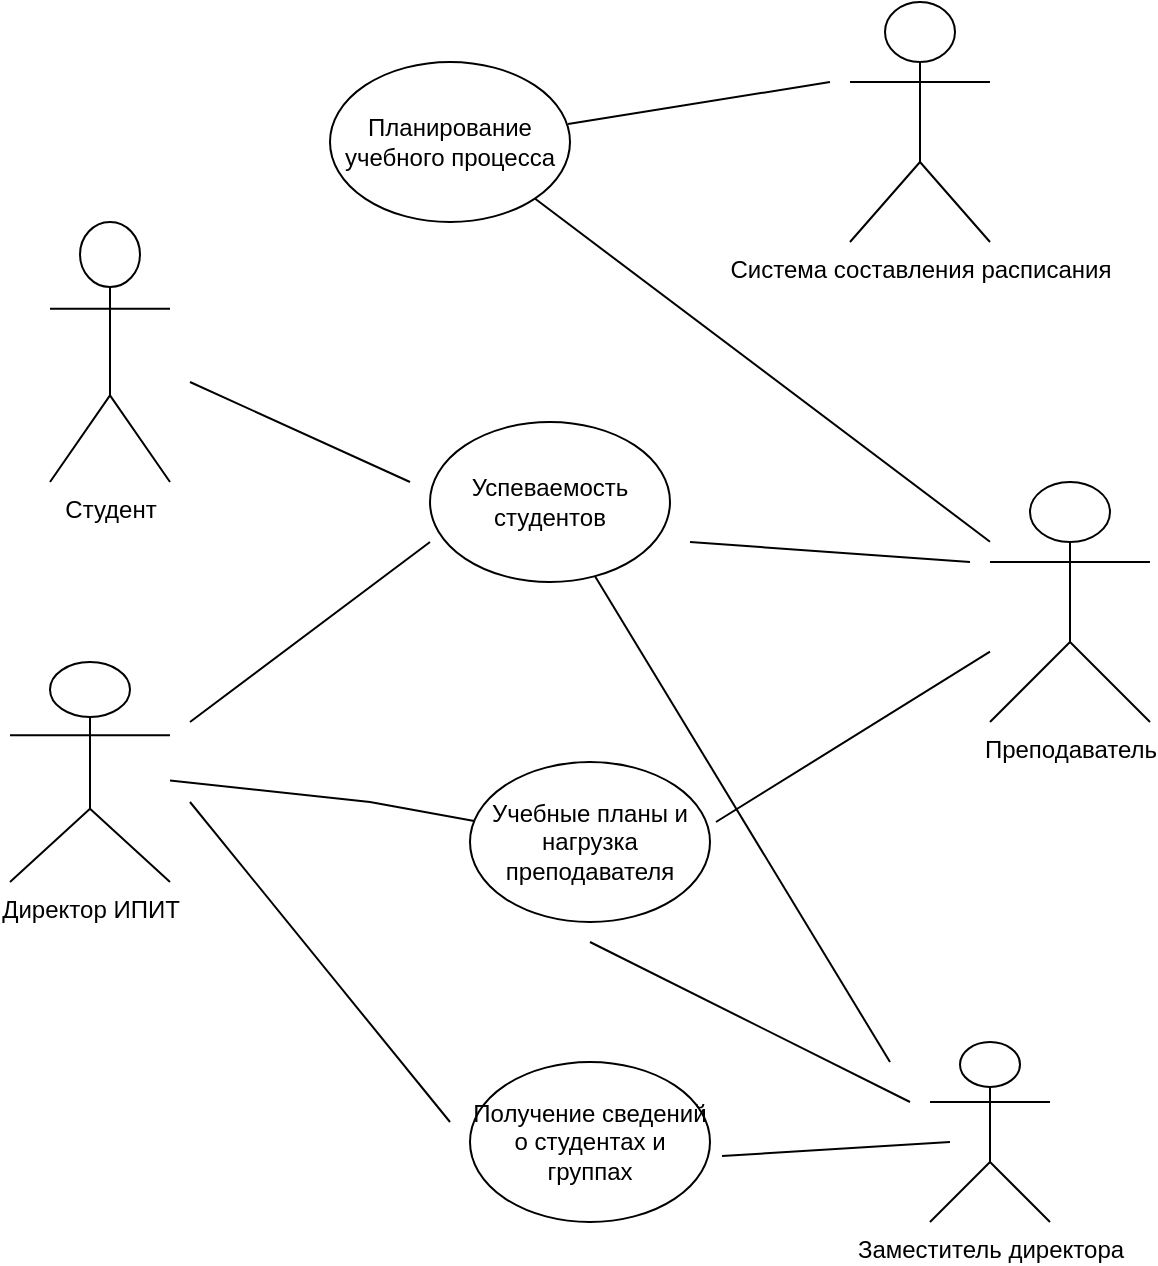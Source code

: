 <mxfile version="22.0.5" type="github">
  <diagram name="Page-1" id="9361dd3d-8414-5efd-6122-117bd74ce7a7">
    <mxGraphModel dx="2314" dy="1995" grid="1" gridSize="10" guides="1" tooltips="1" connect="1" arrows="1" fold="1" page="0" pageScale="1.5" pageWidth="826" pageHeight="1169" background="none" math="0" shadow="0">
      <root>
        <mxCell id="0" />
        <mxCell id="1" parent="0" />
        <object label="Студент" id="BIsx5rSYDtpPCg-pWCxZ-89">
          <mxCell style="shape=umlActor;verticalLabelPosition=bottom;verticalAlign=top;html=1;outlineConnect=0;" parent="1" vertex="1">
            <mxGeometry x="-1560" y="-800" width="60" height="130" as="geometry" />
          </mxCell>
        </object>
        <mxCell id="_FZ567E234hKml-eKeyB-5" value="Планирование учебного процесса" style="ellipse;whiteSpace=wrap;html=1;" vertex="1" parent="1">
          <mxGeometry x="-1420" y="-880" width="120" height="80" as="geometry" />
        </mxCell>
        <mxCell id="_FZ567E234hKml-eKeyB-8" value="Система составления расписания" style="shape=umlActor;verticalLabelPosition=bottom;verticalAlign=top;html=1;outlineConnect=0;" vertex="1" parent="1">
          <mxGeometry x="-1160" y="-910" width="70" height="120" as="geometry" />
        </mxCell>
        <mxCell id="_FZ567E234hKml-eKeyB-10" value="Преподаватель" style="shape=umlActor;verticalLabelPosition=bottom;verticalAlign=top;html=1;outlineConnect=0;" vertex="1" parent="1">
          <mxGeometry x="-1090" y="-670" width="80" height="120" as="geometry" />
        </mxCell>
        <mxCell id="_FZ567E234hKml-eKeyB-12" value="Директор ИПИТ" style="shape=umlActor;verticalLabelPosition=bottom;verticalAlign=top;html=1;outlineConnect=0;" vertex="1" parent="1">
          <mxGeometry x="-1580" y="-580" width="80" height="110" as="geometry" />
        </mxCell>
        <mxCell id="_FZ567E234hKml-eKeyB-15" value="Учебные планы и нагрузка преподавателя" style="ellipse;whiteSpace=wrap;html=1;" vertex="1" parent="1">
          <mxGeometry x="-1350" y="-530" width="120" height="80" as="geometry" />
        </mxCell>
        <mxCell id="_FZ567E234hKml-eKeyB-18" value="Успеваемость студентов" style="ellipse;whiteSpace=wrap;html=1;" vertex="1" parent="1">
          <mxGeometry x="-1370" y="-700" width="120" height="80" as="geometry" />
        </mxCell>
        <mxCell id="_FZ567E234hKml-eKeyB-22" value="" style="endArrow=none;html=1;rounded=0;entryX=0;entryY=0.75;entryDx=0;entryDy=0;entryPerimeter=0;" edge="1" parent="1" target="_FZ567E234hKml-eKeyB-18">
          <mxGeometry width="50" height="50" relative="1" as="geometry">
            <mxPoint x="-1490" y="-550" as="sourcePoint" />
            <mxPoint x="-1250" y="-670" as="targetPoint" />
          </mxGeometry>
        </mxCell>
        <mxCell id="_FZ567E234hKml-eKeyB-23" value="" style="endArrow=none;html=1;rounded=0;" edge="1" parent="1" source="_FZ567E234hKml-eKeyB-12" target="_FZ567E234hKml-eKeyB-15">
          <mxGeometry width="50" height="50" relative="1" as="geometry">
            <mxPoint x="-1300" y="-620" as="sourcePoint" />
            <mxPoint x="-1250" y="-670" as="targetPoint" />
            <Array as="points">
              <mxPoint x="-1400" y="-510" />
            </Array>
          </mxGeometry>
        </mxCell>
        <mxCell id="_FZ567E234hKml-eKeyB-24" value="" style="endArrow=none;html=1;rounded=0;exitX=1.025;exitY=0.375;exitDx=0;exitDy=0;exitPerimeter=0;" edge="1" parent="1" source="_FZ567E234hKml-eKeyB-15" target="_FZ567E234hKml-eKeyB-10">
          <mxGeometry width="50" height="50" relative="1" as="geometry">
            <mxPoint x="-1340" y="-640" as="sourcePoint" />
            <mxPoint x="-1110" y="-550" as="targetPoint" />
          </mxGeometry>
        </mxCell>
        <mxCell id="_FZ567E234hKml-eKeyB-25" value="" style="endArrow=none;html=1;rounded=0;exitX=1;exitY=1;exitDx=0;exitDy=0;" edge="1" parent="1" source="_FZ567E234hKml-eKeyB-5" target="_FZ567E234hKml-eKeyB-10">
          <mxGeometry width="50" height="50" relative="1" as="geometry">
            <mxPoint x="-1320" y="-790" as="sourcePoint" />
            <mxPoint x="-1250" y="-670" as="targetPoint" />
          </mxGeometry>
        </mxCell>
        <mxCell id="_FZ567E234hKml-eKeyB-26" value="" style="endArrow=none;html=1;rounded=0;" edge="1" parent="1">
          <mxGeometry width="50" height="50" relative="1" as="geometry">
            <mxPoint x="-1240" y="-640" as="sourcePoint" />
            <mxPoint x="-1100" y="-630" as="targetPoint" />
          </mxGeometry>
        </mxCell>
        <mxCell id="_FZ567E234hKml-eKeyB-27" value="" style="endArrow=none;html=1;rounded=0;" edge="1" parent="1">
          <mxGeometry width="50" height="50" relative="1" as="geometry">
            <mxPoint x="-1490" y="-720" as="sourcePoint" />
            <mxPoint x="-1380" y="-670" as="targetPoint" />
          </mxGeometry>
        </mxCell>
        <mxCell id="_FZ567E234hKml-eKeyB-29" value="" style="endArrow=none;html=1;rounded=0;exitX=0.992;exitY=0.388;exitDx=0;exitDy=0;exitPerimeter=0;" edge="1" parent="1" source="_FZ567E234hKml-eKeyB-5">
          <mxGeometry width="50" height="50" relative="1" as="geometry">
            <mxPoint x="-1300" y="-620" as="sourcePoint" />
            <mxPoint x="-1170" y="-870" as="targetPoint" />
          </mxGeometry>
        </mxCell>
        <mxCell id="_FZ567E234hKml-eKeyB-31" value="Получение сведений о студентах и группах" style="ellipse;whiteSpace=wrap;html=1;" vertex="1" parent="1">
          <mxGeometry x="-1350" y="-380" width="120" height="80" as="geometry" />
        </mxCell>
        <mxCell id="_FZ567E234hKml-eKeyB-32" value="Заместитель директора" style="shape=umlActor;verticalLabelPosition=bottom;verticalAlign=top;html=1;outlineConnect=0;" vertex="1" parent="1">
          <mxGeometry x="-1120" y="-390" width="60" height="90" as="geometry" />
        </mxCell>
        <mxCell id="_FZ567E234hKml-eKeyB-33" value="" style="endArrow=none;html=1;rounded=0;" edge="1" parent="1">
          <mxGeometry width="50" height="50" relative="1" as="geometry">
            <mxPoint x="-1130" y="-360" as="sourcePoint" />
            <mxPoint x="-1290" y="-440" as="targetPoint" />
          </mxGeometry>
        </mxCell>
        <mxCell id="_FZ567E234hKml-eKeyB-34" value="" style="endArrow=none;html=1;rounded=0;" edge="1" parent="1" target="_FZ567E234hKml-eKeyB-18">
          <mxGeometry width="50" height="50" relative="1" as="geometry">
            <mxPoint x="-1140" y="-380" as="sourcePoint" />
            <mxPoint x="-1250" y="-670" as="targetPoint" />
          </mxGeometry>
        </mxCell>
        <mxCell id="_FZ567E234hKml-eKeyB-35" value="" style="endArrow=none;html=1;rounded=0;exitX=1.05;exitY=0.588;exitDx=0;exitDy=0;exitPerimeter=0;" edge="1" parent="1" source="_FZ567E234hKml-eKeyB-31">
          <mxGeometry width="50" height="50" relative="1" as="geometry">
            <mxPoint x="-1300" y="-620" as="sourcePoint" />
            <mxPoint x="-1110" y="-340" as="targetPoint" />
          </mxGeometry>
        </mxCell>
        <mxCell id="_FZ567E234hKml-eKeyB-36" value="" style="endArrow=none;html=1;rounded=0;" edge="1" parent="1">
          <mxGeometry width="50" height="50" relative="1" as="geometry">
            <mxPoint x="-1490" y="-510" as="sourcePoint" />
            <mxPoint x="-1360" y="-350" as="targetPoint" />
          </mxGeometry>
        </mxCell>
      </root>
    </mxGraphModel>
  </diagram>
</mxfile>
